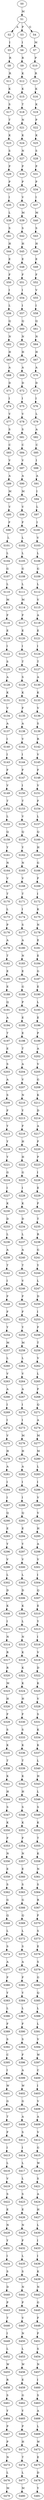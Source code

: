 strict digraph  {
	S0 -> S1 [ label = M ];
	S1 -> S2 [ label = A ];
	S1 -> S3 [ label = P ];
	S1 -> S4 [ label = G ];
	S2 -> S5 [ label = I ];
	S3 -> S6 [ label = I ];
	S4 -> S7 [ label = M ];
	S5 -> S8 [ label = R ];
	S6 -> S9 [ label = R ];
	S7 -> S10 [ label = P ];
	S8 -> S11 [ label = R ];
	S9 -> S12 [ label = K ];
	S10 -> S13 [ label = R ];
	S11 -> S14 [ label = K ];
	S12 -> S15 [ label = K ];
	S13 -> S16 [ label = K ];
	S14 -> S17 [ label = S ];
	S15 -> S18 [ label = T ];
	S16 -> S19 [ label = K ];
	S17 -> S20 [ label = T ];
	S18 -> S21 [ label = N ];
	S19 -> S22 [ label = P ];
	S20 -> S23 [ label = K ];
	S21 -> S24 [ label = K ];
	S22 -> S25 [ label = K ];
	S23 -> S26 [ label = S ];
	S24 -> S27 [ label = N ];
	S25 -> S28 [ label = S ];
	S26 -> S29 [ label = P ];
	S27 -> S30 [ label = P ];
	S28 -> S31 [ label = P ];
	S29 -> S32 [ label = P ];
	S30 -> S33 [ label = P ];
	S31 -> S34 [ label = P ];
	S32 -> S35 [ label = I ];
	S33 -> S36 [ label = V ];
	S34 -> S37 [ label = I ];
	S35 -> S38 [ label = L ];
	S36 -> S39 [ label = M ];
	S37 -> S40 [ label = M ];
	S38 -> S41 [ label = S ];
	S39 -> S42 [ label = S ];
	S40 -> S43 [ label = S ];
	S41 -> S44 [ label = H ];
	S42 -> S45 [ label = H ];
	S43 -> S46 [ label = H ];
	S44 -> S47 [ label = E ];
	S45 -> S48 [ label = E ];
	S46 -> S49 [ label = E ];
	S47 -> S50 [ label = F ];
	S48 -> S51 [ label = F ];
	S49 -> S52 [ label = F ];
	S50 -> S53 [ label = I ];
	S51 -> S54 [ label = I ];
	S52 -> S55 [ label = V ];
	S53 -> S56 [ label = L ];
	S54 -> S57 [ label = I ];
	S55 -> S58 [ label = I ];
	S56 -> S59 [ label = Q ];
	S57 -> S60 [ label = Q ];
	S58 -> S61 [ label = Q ];
	S59 -> S62 [ label = N ];
	S60 -> S63 [ label = N ];
	S61 -> S64 [ label = N ];
	S62 -> S65 [ label = H ];
	S63 -> S66 [ label = H ];
	S64 -> S67 [ label = H ];
	S65 -> S68 [ label = A ];
	S66 -> S69 [ label = A ];
	S67 -> S70 [ label = A ];
	S68 -> S71 [ label = D ];
	S69 -> S72 [ label = D ];
	S70 -> S73 [ label = D ];
	S71 -> S74 [ label = I ];
	S72 -> S75 [ label = I ];
	S73 -> S76 [ label = I ];
	S74 -> S77 [ label = V ];
	S75 -> S78 [ label = V ];
	S76 -> S79 [ label = L ];
	S77 -> S80 [ label = S ];
	S78 -> S81 [ label = S ];
	S79 -> S82 [ label = A ];
	S80 -> S83 [ label = C ];
	S81 -> S84 [ label = C ];
	S82 -> S85 [ label = C ];
	S83 -> S86 [ label = V ];
	S84 -> S87 [ label = V ];
	S85 -> S88 [ label = I ];
	S86 -> S89 [ label = A ];
	S87 -> S90 [ label = A ];
	S88 -> S91 [ label = A ];
	S89 -> S92 [ label = M ];
	S90 -> S93 [ label = M ];
	S91 -> S94 [ label = I ];
	S92 -> S95 [ label = V ];
	S93 -> S96 [ label = V ];
	S94 -> S97 [ label = L ];
	S95 -> S98 [ label = F ];
	S96 -> S99 [ label = F ];
	S97 -> S100 [ label = I ];
	S98 -> S101 [ label = L ];
	S99 -> S102 [ label = L ];
	S100 -> S103 [ label = V ];
	S101 -> S104 [ label = L ];
	S102 -> S105 [ label = L ];
	S103 -> S106 [ label = L ];
	S104 -> S107 [ label = G ];
	S105 -> S108 [ label = G ];
	S106 -> S109 [ label = G ];
	S107 -> S110 [ label = L ];
	S108 -> S111 [ label = L ];
	S109 -> S112 [ label = L ];
	S110 -> S113 [ label = M ];
	S111 -> S114 [ label = M ];
	S112 -> S115 [ label = V ];
	S113 -> S116 [ label = F ];
	S114 -> S117 [ label = F ];
	S115 -> S118 [ label = A ];
	S116 -> S119 [ label = E ];
	S117 -> S120 [ label = E ];
	S118 -> S121 [ label = E ];
	S119 -> S122 [ label = I ];
	S120 -> S123 [ label = I ];
	S121 -> S124 [ label = I ];
	S122 -> S125 [ label = S ];
	S123 -> S126 [ label = T ];
	S124 -> S127 [ label = T ];
	S125 -> S128 [ label = A ];
	S126 -> S129 [ label = S ];
	S127 -> S130 [ label = A ];
	S128 -> S131 [ label = K ];
	S129 -> S132 [ label = K ];
	S130 -> S133 [ label = K ];
	S131 -> S134 [ label = V ];
	S132 -> S135 [ label = F ];
	S133 -> S136 [ label = V ];
	S134 -> S137 [ label = A ];
	S135 -> S138 [ label = A ];
	S136 -> S139 [ label = S ];
	S137 -> S140 [ label = I ];
	S138 -> S141 [ label = V ];
	S139 -> S142 [ label = R ];
	S140 -> S143 [ label = I ];
	S141 -> S144 [ label = I ];
	S142 -> S145 [ label = V ];
	S143 -> S146 [ label = F ];
	S144 -> S147 [ label = F ];
	S145 -> S148 [ label = F ];
	S146 -> S149 [ label = V ];
	S147 -> S150 [ label = I ];
	S148 -> S151 [ label = V ];
	S149 -> S152 [ label = T ];
	S150 -> S153 [ label = T ];
	S151 -> S154 [ label = F ];
	S152 -> S155 [ label = L ];
	S153 -> S156 [ label = V ];
	S154 -> S157 [ label = L ];
	S155 -> S158 [ label = Q ];
	S156 -> S159 [ label = Q ];
	S157 -> S160 [ label = Q ];
	S158 -> S161 [ label = Y ];
	S159 -> S162 [ label = Y ];
	S160 -> S163 [ label = H ];
	S161 -> S164 [ label = N ];
	S162 -> S165 [ label = N ];
	S163 -> S166 [ label = G ];
	S164 -> S167 [ label = V ];
	S165 -> S168 [ label = V ];
	S166 -> S169 [ label = F ];
	S167 -> S170 [ label = T ];
	S168 -> S171 [ label = T ];
	S169 -> S172 [ label = I ];
	S170 -> S173 [ label = L ];
	S171 -> S174 [ label = I ];
	S172 -> S175 [ label = K ];
	S173 -> S176 [ label = P ];
	S174 -> S177 [ label = S ];
	S175 -> S178 [ label = N ];
	S176 -> S179 [ label = A ];
	S177 -> S180 [ label = A ];
	S178 -> S181 [ label = E ];
	S179 -> S182 [ label = T ];
	S180 -> S183 [ label = N ];
	S181 -> S184 [ label = E ];
	S182 -> S185 [ label = E ];
	S183 -> S186 [ label = E ];
	S184 -> S187 [ label = G ];
	S185 -> S188 [ label = E ];
	S186 -> S189 [ label = G ];
	S187 -> S190 [ label = E ];
	S188 -> S191 [ label = Q ];
	S189 -> S192 [ label = P ];
	S190 -> S193 [ label = L ];
	S191 -> S194 [ label = A ];
	S192 -> S195 [ label = E ];
	S193 -> S196 [ label = E ];
	S194 -> S197 [ label = T ];
	S195 -> S198 [ label = E ];
	S196 -> S199 [ label = P ];
	S197 -> S200 [ label = E ];
	S198 -> S201 [ label = T ];
	S199 -> S202 [ label = A ];
	S200 -> S203 [ label = S ];
	S201 -> S204 [ label = A ];
	S202 -> S205 [ label = V ];
	S203 -> S206 [ label = A ];
	S204 -> S207 [ label = V ];
	S205 -> S208 [ label = G ];
	S206 -> S209 [ label = S ];
	S207 -> S210 [ label = N ];
	S208 -> S211 [ label = K ];
	S209 -> S212 [ label = F ];
	S210 -> S213 [ label = Y ];
	S211 -> S214 [ label = D ];
	S212 -> S215 [ label = Y ];
	S213 -> S216 [ label = F ];
	S214 -> S217 [ label = A ];
	S215 -> S218 [ label = Y ];
	S216 -> S219 [ label = H ];
	S217 -> S220 [ label = F ];
	S218 -> S221 [ label = Y ];
	S219 -> S222 [ label = H ];
	S220 -> S223 [ label = P ];
	S221 -> S224 [ label = G ];
	S222 -> S225 [ label = G ];
	S223 -> S226 [ label = I ];
	S224 -> S227 [ label = I ];
	S225 -> S228 [ label = I ];
	S226 -> S229 [ label = E ];
	S227 -> S230 [ label = K ];
	S228 -> S231 [ label = K ];
	S229 -> S232 [ label = F ];
	S230 -> S233 [ label = D ];
	S231 -> S234 [ label = D ];
	S232 -> S235 [ label = T ];
	S233 -> S236 [ label = L ];
	S234 -> S237 [ label = L ];
	S235 -> S238 [ label = R ];
	S236 -> S239 [ label = A ];
	S237 -> S240 [ label = A ];
	S238 -> S241 [ label = G ];
	S239 -> S242 [ label = T ];
	S240 -> S243 [ label = T ];
	S241 -> S244 [ label = Y ];
	S242 -> S245 [ label = I ];
	S243 -> S246 [ label = V ];
	S244 -> S247 [ label = L ];
	S245 -> S248 [ label = F ];
	S246 -> S249 [ label = F ];
	S247 -> S250 [ label = D ];
	S248 -> S251 [ label = F ];
	S249 -> S252 [ label = F ];
	S250 -> S253 [ label = I ];
	S251 -> S254 [ label = Y ];
	S252 -> S255 [ label = Y ];
	S253 -> S256 [ label = F ];
	S254 -> S257 [ label = M ];
	S255 -> S258 [ label = M ];
	S256 -> S259 [ label = T ];
	S257 -> S260 [ label = L ];
	S258 -> S261 [ label = L ];
	S259 -> S262 [ label = V ];
	S260 -> S263 [ label = V ];
	S261 -> S264 [ label = V ];
	S262 -> S265 [ label = L ];
	S263 -> S266 [ label = A ];
	S264 -> S267 [ label = A ];
	S265 -> S268 [ label = F ];
	S266 -> S269 [ label = I ];
	S267 -> S270 [ label = I ];
	S268 -> S271 [ label = Q ];
	S269 -> S272 [ label = I ];
	S270 -> S273 [ label = I ];
	S271 -> S274 [ label = A ];
	S272 -> S275 [ label = V ];
	S273 -> S276 [ label = M ];
	S274 -> S277 [ label = M ];
	S275 -> S278 [ label = H ];
	S276 -> S279 [ label = H ];
	S277 -> S280 [ label = M ];
	S278 -> S281 [ label = A ];
	S279 -> S282 [ label = A ];
	S280 -> S283 [ label = L ];
	S281 -> S284 [ label = I ];
	S282 -> S285 [ label = I ];
	S283 -> S286 [ label = I ];
	S284 -> S287 [ label = I ];
	S285 -> S288 [ label = I ];
	S286 -> S289 [ label = V ];
	S287 -> S290 [ label = Q ];
	S288 -> S291 [ label = Q ];
	S289 -> S292 [ label = V ];
	S290 -> S293 [ label = E ];
	S291 -> S294 [ label = E ];
	S292 -> S295 [ label = H ];
	S293 -> S296 [ label = Y ];
	S294 -> S297 [ label = Y ];
	S295 -> S298 [ label = A ];
	S296 -> S299 [ label = V ];
	S297 -> S300 [ label = V ];
	S298 -> S301 [ label = V ];
	S299 -> S302 [ label = L ];
	S300 -> S303 [ label = L ];
	S301 -> S304 [ label = I ];
	S302 -> S305 [ label = D ];
	S303 -> S306 [ label = D ];
	S304 -> S307 [ label = Q ];
	S305 -> S308 [ label = K ];
	S306 -> S309 [ label = K ];
	S307 -> S310 [ label = E ];
	S308 -> S311 [ label = I ];
	S309 -> S312 [ label = L ];
	S310 -> S313 [ label = Y ];
	S311 -> S314 [ label = N ];
	S312 -> S315 [ label = N ];
	S313 -> S316 [ label = I ];
	S314 -> S317 [ label = R ];
	S315 -> S318 [ label = K ];
	S316 -> S319 [ label = V ];
	S317 -> S320 [ label = R ];
	S318 -> S321 [ label = K ];
	S319 -> S322 [ label = D ];
	S320 -> S323 [ label = M ];
	S321 -> S324 [ label = K ];
	S322 -> S325 [ label = K ];
	S323 -> S326 [ label = H ];
	S324 -> S327 [ label = H ];
	S325 -> S328 [ label = V ];
	S326 -> S329 [ label = F ];
	S327 -> S330 [ label = F ];
	S328 -> S331 [ label = S ];
	S329 -> S332 [ label = S ];
	S330 -> S333 [ label = S ];
	S331 -> S334 [ label = K ];
	S332 -> S335 [ label = K ];
	S333 -> S336 [ label = K ];
	S334 -> S337 [ label = K ];
	S335 -> S338 [ label = T ];
	S336 -> S339 [ label = T ];
	S337 -> S340 [ label = L ];
	S338 -> S341 [ label = K ];
	S339 -> S342 [ label = K ];
	S340 -> S343 [ label = H ];
	S341 -> S344 [ label = H ];
	S342 -> S345 [ label = H ];
	S343 -> S346 [ label = L ];
	S344 -> S347 [ label = S ];
	S345 -> S348 [ label = S ];
	S346 -> S349 [ label = S ];
	S347 -> S350 [ label = K ];
	S348 -> S351 [ label = K ];
	S349 -> S352 [ label = K ];
	S350 -> S353 [ label = F ];
	S351 -> S354 [ label = F ];
	S352 -> S355 [ label = T ];
	S353 -> S356 [ label = N ];
	S354 -> S357 [ label = N ];
	S355 -> S358 [ label = K ];
	S356 -> S359 [ label = E ];
	S357 -> S360 [ label = E ];
	S358 -> S361 [ label = N ];
	S359 -> S362 [ label = S ];
	S360 -> S363 [ label = S ];
	S361 -> S364 [ label = S ];
	S362 -> S365 [ label = G ];
	S363 -> S366 [ label = G ];
	S364 -> S367 [ label = R ];
	S365 -> S368 [ label = Q ];
	S366 -> S369 [ label = Q ];
	S367 -> S370 [ label = F ];
	S368 -> S371 [ label = L ];
	S369 -> S372 [ label = L ];
	S370 -> S373 [ label = S ];
	S371 -> S374 [ label = S ];
	S372 -> S375 [ label = S ];
	S373 -> S376 [ label = E ];
	S374 -> S377 [ label = A ];
	S375 -> S378 [ label = A ];
	S376 -> S379 [ label = S ];
	S377 -> S380 [ label = F ];
	S378 -> S381 [ label = F ];
	S379 -> S382 [ label = G ];
	S380 -> S383 [ label = Y ];
	S381 -> S384 [ label = Y ];
	S382 -> S385 [ label = Q ];
	S383 -> S386 [ label = L ];
	S384 -> S387 [ label = L ];
	S385 -> S388 [ label = L ];
	S386 -> S389 [ label = F ];
	S387 -> S390 [ label = F ];
	S388 -> S391 [ label = L ];
	S389 -> S392 [ label = S ];
	S390 -> S393 [ label = S ];
	S391 -> S394 [ label = V ];
	S392 -> S395 [ label = C ];
	S393 -> S396 [ label = F ];
	S394 -> S397 [ label = W ];
	S395 -> S398 [ label = I ];
	S396 -> S399 [ label = A ];
	S397 -> S400 [ label = C ];
	S398 -> S401 [ label = W ];
	S399 -> S402 [ label = W ];
	S400 -> S403 [ label = I ];
	S401 -> S404 [ label = G ];
	S402 -> S405 [ label = G ];
	S403 -> S406 [ label = V ];
	S404 -> S407 [ label = T ];
	S405 -> S408 [ label = A ];
	S406 -> S409 [ label = A ];
	S407 -> S410 [ label = F ];
	S408 -> S411 [ label = S ];
	S409 -> S412 [ label = V ];
	S410 -> S413 [ label = I ];
	S411 -> S414 [ label = I ];
	S412 -> S415 [ label = G ];
	S413 -> S416 [ label = L ];
	S414 -> S417 [ label = L ];
	S415 -> S418 [ label = W ];
	S416 -> S419 [ label = V ];
	S417 -> S420 [ label = L ];
	S418 -> S421 [ label = S ];
	S419 -> S422 [ label = S ];
	S420 -> S423 [ label = S ];
	S421 -> S424 [ label = A ];
	S422 -> S425 [ label = E ];
	S423 -> S426 [ label = E ];
	S424 -> S427 [ label = H ];
	S425 -> S428 [ label = N ];
	S426 -> S429 [ label = N ];
	S427 -> S430 [ label = L ];
	S428 -> S431 [ label = Y ];
	S429 -> S432 [ label = F ];
	S430 -> S433 [ label = I ];
	S431 -> S434 [ label = I ];
	S432 -> S435 [ label = L ];
	S433 -> S436 [ label = I ];
	S434 -> S437 [ label = S ];
	S435 -> S438 [ label = S ];
	S436 -> S439 [ label = K ];
	S437 -> S440 [ label = D ];
	S438 -> S441 [ label = N ];
	S439 -> S442 [ label = N ];
	S440 -> S443 [ label = P ];
	S441 -> S444 [ label = P ];
	S442 -> S445 [ label = G ];
	S443 -> S446 [ label = T ];
	S444 -> S447 [ label = V ];
	S445 -> S448 [ label = F ];
	S446 -> S449 [ label = I ];
	S447 -> S450 [ label = N ];
	S448 -> S451 [ label = F ];
	S449 -> S452 [ label = L ];
	S450 -> S453 [ label = L ];
	S451 -> S454 [ label = S ];
	S452 -> S455 [ label = W ];
	S453 -> S456 [ label = W ];
	S454 -> S457 [ label = N ];
	S455 -> S458 [ label = R ];
	S456 -> S459 [ label = E ];
	S457 -> S460 [ label = I ];
	S458 -> S461 [ label = S ];
	S459 -> S462 [ label = G ];
	S460 -> S463 [ label = S ];
	S461 -> S464 [ label = Y ];
	S462 -> S465 [ label = Y ];
	S463 -> S466 [ label = A ];
	S464 -> S467 [ label = P ];
	S465 -> S468 [ label = P ];
	S466 -> S469 [ label = L ];
	S467 -> S470 [ label = P ];
	S468 -> S471 [ label = H ];
	S469 -> S472 [ label = W ];
	S470 -> S473 [ label = N ];
	S471 -> S474 [ label = T ];
	S472 -> S475 [ label = E ];
	S473 -> S476 [ label = L ];
	S474 -> S477 [ label = L ];
	S475 -> S478 [ label = D ];
	S476 -> S479 [ label = M ];
	S477 -> S480 [ label = M ];
	S478 -> S481 [ label = Y ];
}
